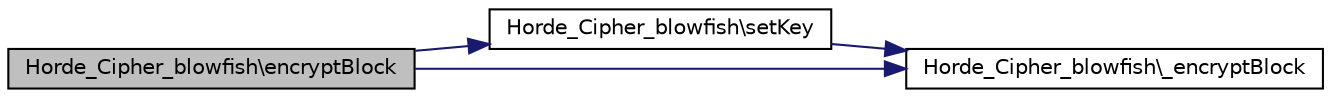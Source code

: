 digraph G
{
  edge [fontname="Helvetica",fontsize="10",labelfontname="Helvetica",labelfontsize="10"];
  node [fontname="Helvetica",fontsize="10",shape=record];
  rankdir="LR";
  Node1 [label="Horde_Cipher_blowfish\\encryptBlock",height=0.2,width=0.4,color="black", fillcolor="grey75", style="filled" fontcolor="black"];
  Node1 -> Node2 [color="midnightblue",fontsize="10",style="solid",fontname="Helvetica"];
  Node2 [label="Horde_Cipher_blowfish\\setKey",height=0.2,width=0.4,color="black", fillcolor="white", style="filled",URL="$classHorde__Cipher__blowfish.html#a287a176504a0588e005ecd4a374fa04c",tooltip="Set the key to be used for en/decryption."];
  Node2 -> Node3 [color="midnightblue",fontsize="10",style="solid",fontname="Helvetica"];
  Node3 [label="Horde_Cipher_blowfish\\_encryptBlock",height=0.2,width=0.4,color="black", fillcolor="white", style="filled",URL="$classHorde__Cipher__blowfish.html#ab82ff9b627ba2942903be094c4102734",tooltip="Encrypt left and right halves of a block of data."];
  Node1 -> Node3 [color="midnightblue",fontsize="10",style="solid",fontname="Helvetica"];
}
